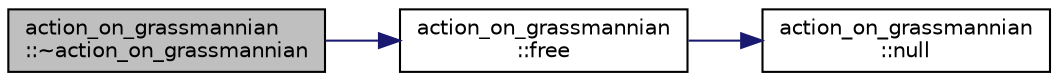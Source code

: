 digraph "action_on_grassmannian::~action_on_grassmannian"
{
  edge [fontname="Helvetica",fontsize="10",labelfontname="Helvetica",labelfontsize="10"];
  node [fontname="Helvetica",fontsize="10",shape=record];
  rankdir="LR";
  Node3 [label="action_on_grassmannian\l::~action_on_grassmannian",height=0.2,width=0.4,color="black", fillcolor="grey75", style="filled", fontcolor="black"];
  Node3 -> Node4 [color="midnightblue",fontsize="10",style="solid",fontname="Helvetica"];
  Node4 [label="action_on_grassmannian\l::free",height=0.2,width=0.4,color="black", fillcolor="white", style="filled",URL="$d9/ddf/classaction__on__grassmannian.html#ac030dd93c8cae72c14cdf626d3e8bd21"];
  Node4 -> Node5 [color="midnightblue",fontsize="10",style="solid",fontname="Helvetica"];
  Node5 [label="action_on_grassmannian\l::null",height=0.2,width=0.4,color="black", fillcolor="white", style="filled",URL="$d9/ddf/classaction__on__grassmannian.html#a421b7bc55cd0bb3708bfc8b1f3c01488"];
}
